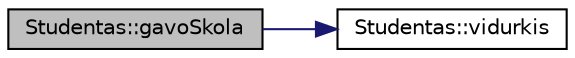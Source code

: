 digraph "Studentas::gavoSkola"
{
 // LATEX_PDF_SIZE
  edge [fontname="Helvetica",fontsize="10",labelfontname="Helvetica",labelfontsize="10"];
  node [fontname="Helvetica",fontsize="10",shape=record];
  rankdir="LR";
  Node1 [label="Studentas::gavoSkola",height=0.2,width=0.4,color="black", fillcolor="grey75", style="filled", fontcolor="black",tooltip=" "];
  Node1 -> Node2 [color="midnightblue",fontsize="10",style="solid"];
  Node2 [label="Studentas::vidurkis",height=0.2,width=0.4,color="black", fillcolor="white", style="filled",URL="$class_studentas.html#a36d574552380700aebdc209126673b0c",tooltip=" "];
}
